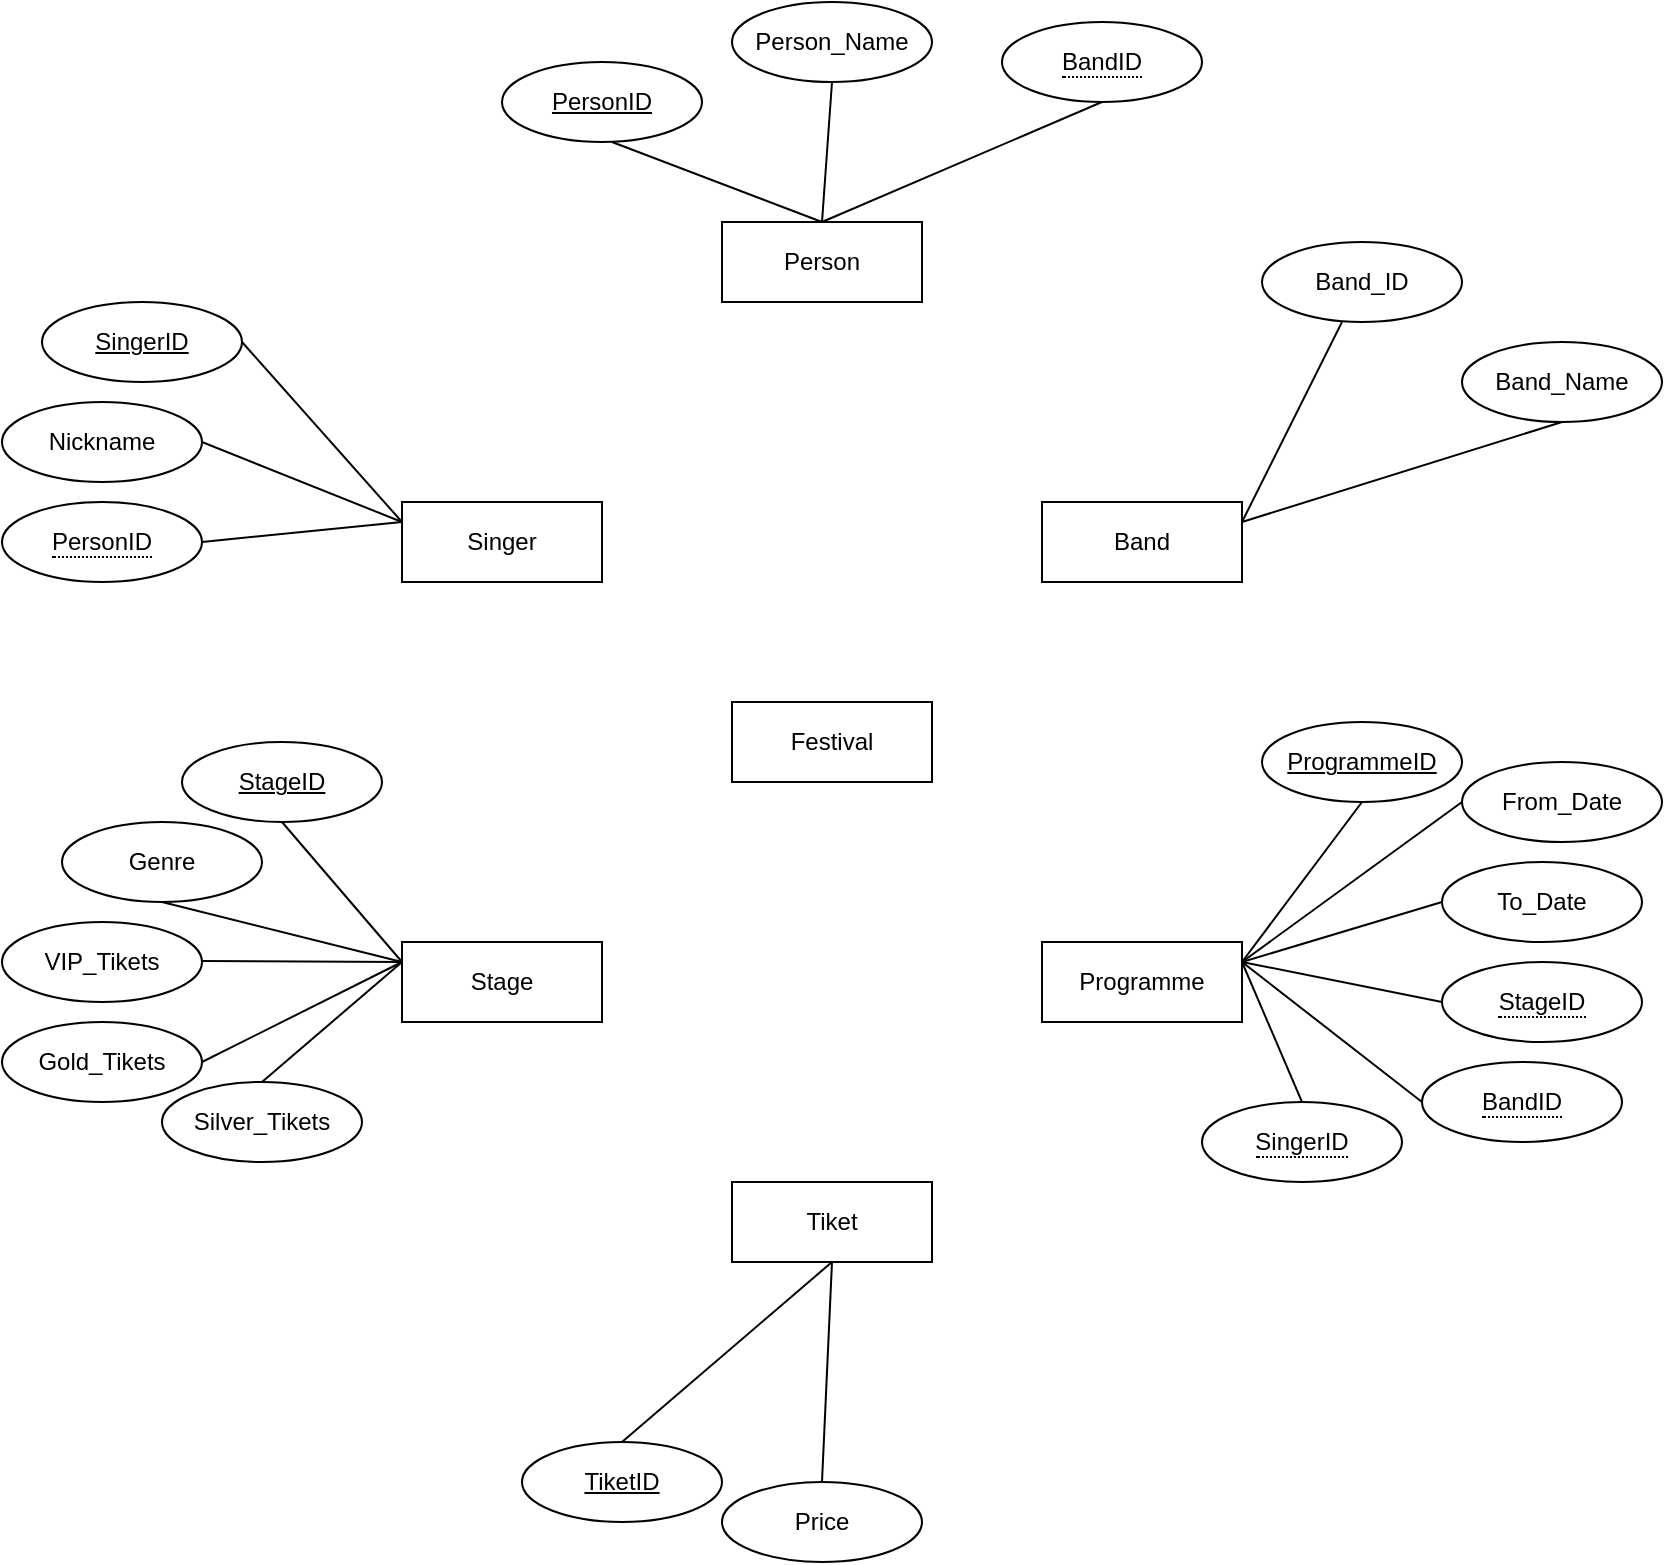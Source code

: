 <mxfile version="14.6.1" type="github">
  <diagram id="R2lEEEUBdFMjLlhIrx00" name="Page-1">
    <mxGraphModel dx="1038" dy="523" grid="1" gridSize="10" guides="1" tooltips="1" connect="1" arrows="1" fold="1" page="1" pageScale="1" pageWidth="850" pageHeight="1100" math="0" shadow="0" extFonts="Permanent Marker^https://fonts.googleapis.com/css?family=Permanent+Marker">
      <root>
        <mxCell id="0" />
        <mxCell id="1" parent="0" />
        <mxCell id="K-eYaZ-kSqXCWAp16faL-1" value="Band" style="whiteSpace=wrap;html=1;align=center;" vertex="1" parent="1">
          <mxGeometry x="530" y="340" width="100" height="40" as="geometry" />
        </mxCell>
        <mxCell id="K-eYaZ-kSqXCWAp16faL-2" value="Singer" style="whiteSpace=wrap;html=1;align=center;" vertex="1" parent="1">
          <mxGeometry x="210" y="340" width="100" height="40" as="geometry" />
        </mxCell>
        <mxCell id="K-eYaZ-kSqXCWAp16faL-3" value="Person" style="whiteSpace=wrap;html=1;align=center;" vertex="1" parent="1">
          <mxGeometry x="370" y="200" width="100" height="40" as="geometry" />
        </mxCell>
        <mxCell id="K-eYaZ-kSqXCWAp16faL-4" value="Festival" style="whiteSpace=wrap;html=1;align=center;" vertex="1" parent="1">
          <mxGeometry x="375" y="440" width="100" height="40" as="geometry" />
        </mxCell>
        <mxCell id="K-eYaZ-kSqXCWAp16faL-5" value="Stage" style="whiteSpace=wrap;html=1;align=center;" vertex="1" parent="1">
          <mxGeometry x="210" y="560" width="100" height="40" as="geometry" />
        </mxCell>
        <mxCell id="K-eYaZ-kSqXCWAp16faL-6" value="Tiket" style="whiteSpace=wrap;html=1;align=center;" vertex="1" parent="1">
          <mxGeometry x="375" y="680" width="100" height="40" as="geometry" />
        </mxCell>
        <mxCell id="K-eYaZ-kSqXCWAp16faL-7" value="PersonID" style="ellipse;whiteSpace=wrap;html=1;align=center;fontStyle=4;" vertex="1" parent="1">
          <mxGeometry x="260" y="120" width="100" height="40" as="geometry" />
        </mxCell>
        <mxCell id="K-eYaZ-kSqXCWAp16faL-8" value="Person_Name" style="ellipse;whiteSpace=wrap;html=1;align=center;" vertex="1" parent="1">
          <mxGeometry x="375" y="90" width="100" height="40" as="geometry" />
        </mxCell>
        <mxCell id="K-eYaZ-kSqXCWAp16faL-9" value="SingerID" style="ellipse;whiteSpace=wrap;html=1;align=center;fontStyle=4;" vertex="1" parent="1">
          <mxGeometry x="30" y="240" width="100" height="40" as="geometry" />
        </mxCell>
        <mxCell id="K-eYaZ-kSqXCWAp16faL-10" value="Band_ID" style="ellipse;whiteSpace=wrap;html=1;align=center;" vertex="1" parent="1">
          <mxGeometry x="640" y="210" width="100" height="40" as="geometry" />
        </mxCell>
        <mxCell id="K-eYaZ-kSqXCWAp16faL-11" value="Genre" style="ellipse;whiteSpace=wrap;html=1;align=center;" vertex="1" parent="1">
          <mxGeometry x="40" y="500" width="100" height="40" as="geometry" />
        </mxCell>
        <mxCell id="K-eYaZ-kSqXCWAp16faL-12" value="StageID" style="ellipse;whiteSpace=wrap;html=1;align=center;fontStyle=4;" vertex="1" parent="1">
          <mxGeometry x="100" y="460" width="100" height="40" as="geometry" />
        </mxCell>
        <mxCell id="K-eYaZ-kSqXCWAp16faL-13" value="TiketID" style="ellipse;whiteSpace=wrap;html=1;align=center;fontStyle=4;" vertex="1" parent="1">
          <mxGeometry x="270" y="810" width="100" height="40" as="geometry" />
        </mxCell>
        <mxCell id="K-eYaZ-kSqXCWAp16faL-14" value="Price" style="ellipse;whiteSpace=wrap;html=1;align=center;" vertex="1" parent="1">
          <mxGeometry x="370" y="830" width="100" height="40" as="geometry" />
        </mxCell>
        <mxCell id="K-eYaZ-kSqXCWAp16faL-15" value="" style="endArrow=none;html=1;rounded=0;exitX=1;exitY=0.25;exitDx=0;exitDy=0;" edge="1" parent="1" source="K-eYaZ-kSqXCWAp16faL-1">
          <mxGeometry relative="1" as="geometry">
            <mxPoint x="520" y="250" as="sourcePoint" />
            <mxPoint x="680" y="250" as="targetPoint" />
          </mxGeometry>
        </mxCell>
        <mxCell id="K-eYaZ-kSqXCWAp16faL-16" value="" style="endArrow=none;html=1;rounded=0;exitX=1;exitY=0.5;exitDx=0;exitDy=0;entryX=0;entryY=0.25;entryDx=0;entryDy=0;" edge="1" parent="1" source="K-eYaZ-kSqXCWAp16faL-9" target="K-eYaZ-kSqXCWAp16faL-2">
          <mxGeometry relative="1" as="geometry">
            <mxPoint x="150" y="250" as="sourcePoint" />
            <mxPoint x="170" y="330" as="targetPoint" />
            <Array as="points" />
          </mxGeometry>
        </mxCell>
        <mxCell id="K-eYaZ-kSqXCWAp16faL-17" value="" style="endArrow=none;html=1;rounded=0;exitX=0.5;exitY=0;exitDx=0;exitDy=0;entryX=0.5;entryY=1;entryDx=0;entryDy=0;" edge="1" parent="1" source="K-eYaZ-kSqXCWAp16faL-3" target="K-eYaZ-kSqXCWAp16faL-8">
          <mxGeometry relative="1" as="geometry">
            <mxPoint x="345" y="160" as="sourcePoint" />
            <mxPoint x="505" y="160" as="targetPoint" />
          </mxGeometry>
        </mxCell>
        <mxCell id="K-eYaZ-kSqXCWAp16faL-18" value="" style="endArrow=none;html=1;rounded=0;entryX=0.5;entryY=0;entryDx=0;entryDy=0;" edge="1" parent="1" target="K-eYaZ-kSqXCWAp16faL-3">
          <mxGeometry relative="1" as="geometry">
            <mxPoint x="315" y="160" as="sourcePoint" />
            <mxPoint x="475" y="160" as="targetPoint" />
          </mxGeometry>
        </mxCell>
        <mxCell id="K-eYaZ-kSqXCWAp16faL-19" value="" style="endArrow=none;html=1;rounded=0;exitX=0.5;exitY=1;exitDx=0;exitDy=0;entryX=0;entryY=0.25;entryDx=0;entryDy=0;" edge="1" parent="1" source="K-eYaZ-kSqXCWAp16faL-11" target="K-eYaZ-kSqXCWAp16faL-5">
          <mxGeometry relative="1" as="geometry">
            <mxPoint x="250" y="579.5" as="sourcePoint" />
            <mxPoint x="310" y="600" as="targetPoint" />
          </mxGeometry>
        </mxCell>
        <mxCell id="K-eYaZ-kSqXCWAp16faL-20" value="" style="endArrow=none;html=1;rounded=0;entryX=0;entryY=0.25;entryDx=0;entryDy=0;exitX=0.5;exitY=1;exitDx=0;exitDy=0;" edge="1" parent="1" source="K-eYaZ-kSqXCWAp16faL-12" target="K-eYaZ-kSqXCWAp16faL-5">
          <mxGeometry relative="1" as="geometry">
            <mxPoint x="250" y="509.5" as="sourcePoint" />
            <mxPoint x="310" y="470" as="targetPoint" />
          </mxGeometry>
        </mxCell>
        <mxCell id="K-eYaZ-kSqXCWAp16faL-21" value="" style="endArrow=none;html=1;rounded=0;entryX=0.5;entryY=1;entryDx=0;entryDy=0;exitX=0.5;exitY=0;exitDx=0;exitDy=0;" edge="1" parent="1" source="K-eYaZ-kSqXCWAp16faL-13" target="K-eYaZ-kSqXCWAp16faL-6">
          <mxGeometry relative="1" as="geometry">
            <mxPoint x="320" y="820" as="sourcePoint" />
            <mxPoint x="480" y="820" as="targetPoint" />
          </mxGeometry>
        </mxCell>
        <mxCell id="K-eYaZ-kSqXCWAp16faL-22" value="" style="endArrow=none;html=1;rounded=0;entryX=0.5;entryY=1;entryDx=0;entryDy=0;exitX=0.5;exitY=0;exitDx=0;exitDy=0;" edge="1" parent="1" source="K-eYaZ-kSqXCWAp16faL-14" target="K-eYaZ-kSqXCWAp16faL-6">
          <mxGeometry relative="1" as="geometry">
            <mxPoint x="425" y="880" as="sourcePoint" />
            <mxPoint x="585" y="880" as="targetPoint" />
          </mxGeometry>
        </mxCell>
        <mxCell id="K-eYaZ-kSqXCWAp16faL-23" value="Nickname" style="ellipse;whiteSpace=wrap;html=1;align=center;" vertex="1" parent="1">
          <mxGeometry x="10" y="290" width="100" height="40" as="geometry" />
        </mxCell>
        <mxCell id="K-eYaZ-kSqXCWAp16faL-24" value="" style="endArrow=none;html=1;rounded=0;exitX=1;exitY=0.5;exitDx=0;exitDy=0;entryX=0;entryY=0.25;entryDx=0;entryDy=0;" edge="1" parent="1" source="K-eYaZ-kSqXCWAp16faL-23" target="K-eYaZ-kSqXCWAp16faL-2">
          <mxGeometry relative="1" as="geometry">
            <mxPoint x="10" y="339.5" as="sourcePoint" />
            <mxPoint x="170" y="339.5" as="targetPoint" />
          </mxGeometry>
        </mxCell>
        <mxCell id="K-eYaZ-kSqXCWAp16faL-25" value="&lt;span style=&quot;border-bottom: 1px dotted&quot;&gt;PersonID&lt;/span&gt;" style="ellipse;whiteSpace=wrap;html=1;align=center;" vertex="1" parent="1">
          <mxGeometry x="10" y="340" width="100" height="40" as="geometry" />
        </mxCell>
        <mxCell id="K-eYaZ-kSqXCWAp16faL-26" value="" style="endArrow=none;html=1;rounded=0;exitX=1;exitY=0.5;exitDx=0;exitDy=0;entryX=0;entryY=0.25;entryDx=0;entryDy=0;" edge="1" parent="1" source="K-eYaZ-kSqXCWAp16faL-25" target="K-eYaZ-kSqXCWAp16faL-2">
          <mxGeometry relative="1" as="geometry">
            <mxPoint x="120" y="370" as="sourcePoint" />
            <mxPoint x="170" y="330" as="targetPoint" />
          </mxGeometry>
        </mxCell>
        <mxCell id="K-eYaZ-kSqXCWAp16faL-27" value="Band_Name" style="ellipse;whiteSpace=wrap;html=1;align=center;" vertex="1" parent="1">
          <mxGeometry x="740" y="260" width="100" height="40" as="geometry" />
        </mxCell>
        <mxCell id="K-eYaZ-kSqXCWAp16faL-28" value="" style="endArrow=none;html=1;rounded=0;entryX=0.5;entryY=1;entryDx=0;entryDy=0;exitX=1;exitY=0.25;exitDx=0;exitDy=0;" edge="1" parent="1" source="K-eYaZ-kSqXCWAp16faL-1" target="K-eYaZ-kSqXCWAp16faL-27">
          <mxGeometry relative="1" as="geometry">
            <mxPoint x="660" y="330" as="sourcePoint" />
            <mxPoint x="820" y="330" as="targetPoint" />
          </mxGeometry>
        </mxCell>
        <mxCell id="K-eYaZ-kSqXCWAp16faL-29" value="&lt;span style=&quot;border-bottom: 1px dotted&quot;&gt;BandID&lt;/span&gt;" style="ellipse;whiteSpace=wrap;html=1;align=center;" vertex="1" parent="1">
          <mxGeometry x="510" y="100" width="100" height="40" as="geometry" />
        </mxCell>
        <mxCell id="K-eYaZ-kSqXCWAp16faL-30" value="" style="endArrow=none;html=1;rounded=0;entryX=0.5;entryY=1;entryDx=0;entryDy=0;" edge="1" parent="1" target="K-eYaZ-kSqXCWAp16faL-29">
          <mxGeometry relative="1" as="geometry">
            <mxPoint x="420" y="200" as="sourcePoint" />
            <mxPoint x="610" y="170" as="targetPoint" />
          </mxGeometry>
        </mxCell>
        <mxCell id="K-eYaZ-kSqXCWAp16faL-31" value="VIP_Tikets" style="ellipse;whiteSpace=wrap;html=1;align=center;" vertex="1" parent="1">
          <mxGeometry x="10" y="550" width="100" height="40" as="geometry" />
        </mxCell>
        <mxCell id="K-eYaZ-kSqXCWAp16faL-32" value="Gold_Tikets" style="ellipse;whiteSpace=wrap;html=1;align=center;" vertex="1" parent="1">
          <mxGeometry x="10" y="600" width="100" height="40" as="geometry" />
        </mxCell>
        <mxCell id="K-eYaZ-kSqXCWAp16faL-33" value="Silver_Tikets" style="ellipse;whiteSpace=wrap;html=1;align=center;" vertex="1" parent="1">
          <mxGeometry x="90" y="630" width="100" height="40" as="geometry" />
        </mxCell>
        <mxCell id="K-eYaZ-kSqXCWAp16faL-36" value="" style="endArrow=none;html=1;rounded=0;entryX=0;entryY=0.25;entryDx=0;entryDy=0;" edge="1" parent="1" target="K-eYaZ-kSqXCWAp16faL-5">
          <mxGeometry relative="1" as="geometry">
            <mxPoint x="110" y="569.5" as="sourcePoint" />
            <mxPoint x="270" y="569.5" as="targetPoint" />
          </mxGeometry>
        </mxCell>
        <mxCell id="K-eYaZ-kSqXCWAp16faL-37" value="" style="endArrow=none;html=1;rounded=0;entryX=0;entryY=0.25;entryDx=0;entryDy=0;exitX=1;exitY=0.5;exitDx=0;exitDy=0;" edge="1" parent="1" source="K-eYaZ-kSqXCWAp16faL-32" target="K-eYaZ-kSqXCWAp16faL-5">
          <mxGeometry relative="1" as="geometry">
            <mxPoint x="130" y="609.5" as="sourcePoint" />
            <mxPoint x="290" y="609.5" as="targetPoint" />
          </mxGeometry>
        </mxCell>
        <mxCell id="K-eYaZ-kSqXCWAp16faL-39" value="" style="endArrow=none;html=1;rounded=0;entryX=0;entryY=0.25;entryDx=0;entryDy=0;exitX=0.5;exitY=0;exitDx=0;exitDy=0;" edge="1" parent="1" source="K-eYaZ-kSqXCWAp16faL-33" target="K-eYaZ-kSqXCWAp16faL-5">
          <mxGeometry relative="1" as="geometry">
            <mxPoint x="200" y="639.5" as="sourcePoint" />
            <mxPoint x="360" y="639.5" as="targetPoint" />
          </mxGeometry>
        </mxCell>
        <mxCell id="K-eYaZ-kSqXCWAp16faL-40" value="From_Date" style="ellipse;whiteSpace=wrap;html=1;align=center;" vertex="1" parent="1">
          <mxGeometry x="740" y="470" width="100" height="40" as="geometry" />
        </mxCell>
        <mxCell id="K-eYaZ-kSqXCWAp16faL-41" value="Programme" style="whiteSpace=wrap;html=1;align=center;" vertex="1" parent="1">
          <mxGeometry x="530" y="560" width="100" height="40" as="geometry" />
        </mxCell>
        <mxCell id="K-eYaZ-kSqXCWAp16faL-42" value="ProgrammeID" style="ellipse;whiteSpace=wrap;html=1;align=center;fontStyle=4;" vertex="1" parent="1">
          <mxGeometry x="640" y="450" width="100" height="40" as="geometry" />
        </mxCell>
        <mxCell id="K-eYaZ-kSqXCWAp16faL-43" value="To_Date" style="ellipse;whiteSpace=wrap;html=1;align=center;" vertex="1" parent="1">
          <mxGeometry x="730" y="520" width="100" height="40" as="geometry" />
        </mxCell>
        <mxCell id="K-eYaZ-kSqXCWAp16faL-44" value="&lt;span style=&quot;border-bottom: 1px dotted&quot;&gt;BandID&lt;/span&gt;" style="ellipse;whiteSpace=wrap;html=1;align=center;" vertex="1" parent="1">
          <mxGeometry x="720" y="620" width="100" height="40" as="geometry" />
        </mxCell>
        <mxCell id="K-eYaZ-kSqXCWAp16faL-45" value="&lt;span style=&quot;border-bottom: 1px dotted&quot;&gt;SingerID&lt;/span&gt;" style="ellipse;whiteSpace=wrap;html=1;align=center;" vertex="1" parent="1">
          <mxGeometry x="610" y="640" width="100" height="40" as="geometry" />
        </mxCell>
        <mxCell id="K-eYaZ-kSqXCWAp16faL-46" value="" style="endArrow=none;html=1;rounded=0;exitX=1;exitY=0.25;exitDx=0;exitDy=0;entryX=0.5;entryY=1;entryDx=0;entryDy=0;" edge="1" parent="1" source="K-eYaZ-kSqXCWAp16faL-41" target="K-eYaZ-kSqXCWAp16faL-42">
          <mxGeometry relative="1" as="geometry">
            <mxPoint x="500" y="499" as="sourcePoint" />
            <mxPoint x="660" y="499" as="targetPoint" />
          </mxGeometry>
        </mxCell>
        <mxCell id="K-eYaZ-kSqXCWAp16faL-47" value="" style="endArrow=none;html=1;rounded=0;entryX=0;entryY=0.5;entryDx=0;entryDy=0;exitX=1;exitY=0.25;exitDx=0;exitDy=0;" edge="1" parent="1" source="K-eYaZ-kSqXCWAp16faL-41" target="K-eYaZ-kSqXCWAp16faL-40">
          <mxGeometry relative="1" as="geometry">
            <mxPoint x="570" y="540" as="sourcePoint" />
            <mxPoint x="730" y="540" as="targetPoint" />
          </mxGeometry>
        </mxCell>
        <mxCell id="K-eYaZ-kSqXCWAp16faL-48" value="" style="endArrow=none;html=1;rounded=0;entryX=0;entryY=0.5;entryDx=0;entryDy=0;exitX=1;exitY=0.25;exitDx=0;exitDy=0;" edge="1" parent="1" source="K-eYaZ-kSqXCWAp16faL-41" target="K-eYaZ-kSqXCWAp16faL-43">
          <mxGeometry relative="1" as="geometry">
            <mxPoint x="570" y="540" as="sourcePoint" />
            <mxPoint x="730" y="540" as="targetPoint" />
          </mxGeometry>
        </mxCell>
        <mxCell id="K-eYaZ-kSqXCWAp16faL-49" value="" style="endArrow=none;html=1;rounded=0;exitX=1;exitY=0.25;exitDx=0;exitDy=0;entryX=0;entryY=0.5;entryDx=0;entryDy=0;" edge="1" parent="1" source="K-eYaZ-kSqXCWAp16faL-41" target="K-eYaZ-kSqXCWAp16faL-44">
          <mxGeometry relative="1" as="geometry">
            <mxPoint x="550" y="609.5" as="sourcePoint" />
            <mxPoint x="710" y="609.5" as="targetPoint" />
          </mxGeometry>
        </mxCell>
        <mxCell id="K-eYaZ-kSqXCWAp16faL-50" value="" style="endArrow=none;html=1;rounded=0;exitX=1;exitY=0.25;exitDx=0;exitDy=0;entryX=0.5;entryY=0;entryDx=0;entryDy=0;" edge="1" parent="1" source="K-eYaZ-kSqXCWAp16faL-41" target="K-eYaZ-kSqXCWAp16faL-45">
          <mxGeometry relative="1" as="geometry">
            <mxPoint x="460" y="639.5" as="sourcePoint" />
            <mxPoint x="620" y="639.5" as="targetPoint" />
          </mxGeometry>
        </mxCell>
        <mxCell id="K-eYaZ-kSqXCWAp16faL-53" value="&lt;span style=&quot;border-bottom: 1px dotted&quot;&gt;StageID&lt;/span&gt;" style="ellipse;whiteSpace=wrap;html=1;align=center;" vertex="1" parent="1">
          <mxGeometry x="730" y="570" width="100" height="40" as="geometry" />
        </mxCell>
        <mxCell id="K-eYaZ-kSqXCWAp16faL-54" value="" style="endArrow=none;html=1;rounded=0;entryX=0;entryY=0.5;entryDx=0;entryDy=0;exitX=1;exitY=0.25;exitDx=0;exitDy=0;" edge="1" parent="1" source="K-eYaZ-kSqXCWAp16faL-41" target="K-eYaZ-kSqXCWAp16faL-53">
          <mxGeometry relative="1" as="geometry">
            <mxPoint x="620" y="569.5" as="sourcePoint" />
            <mxPoint x="780" y="569.5" as="targetPoint" />
          </mxGeometry>
        </mxCell>
      </root>
    </mxGraphModel>
  </diagram>
</mxfile>
